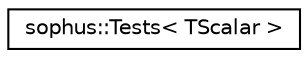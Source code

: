 digraph "Graphical Class Hierarchy"
{
 // LATEX_PDF_SIZE
  edge [fontname="Helvetica",fontsize="10",labelfontname="Helvetica",labelfontsize="10"];
  node [fontname="Helvetica",fontsize="10",shape=record];
  rankdir="LR";
  Node0 [label="sophus::Tests\< TScalar \>",height=0.2,width=0.4,color="black", fillcolor="white", style="filled",URL="$classsophus_1_1_tests.html",tooltip=" "];
}
